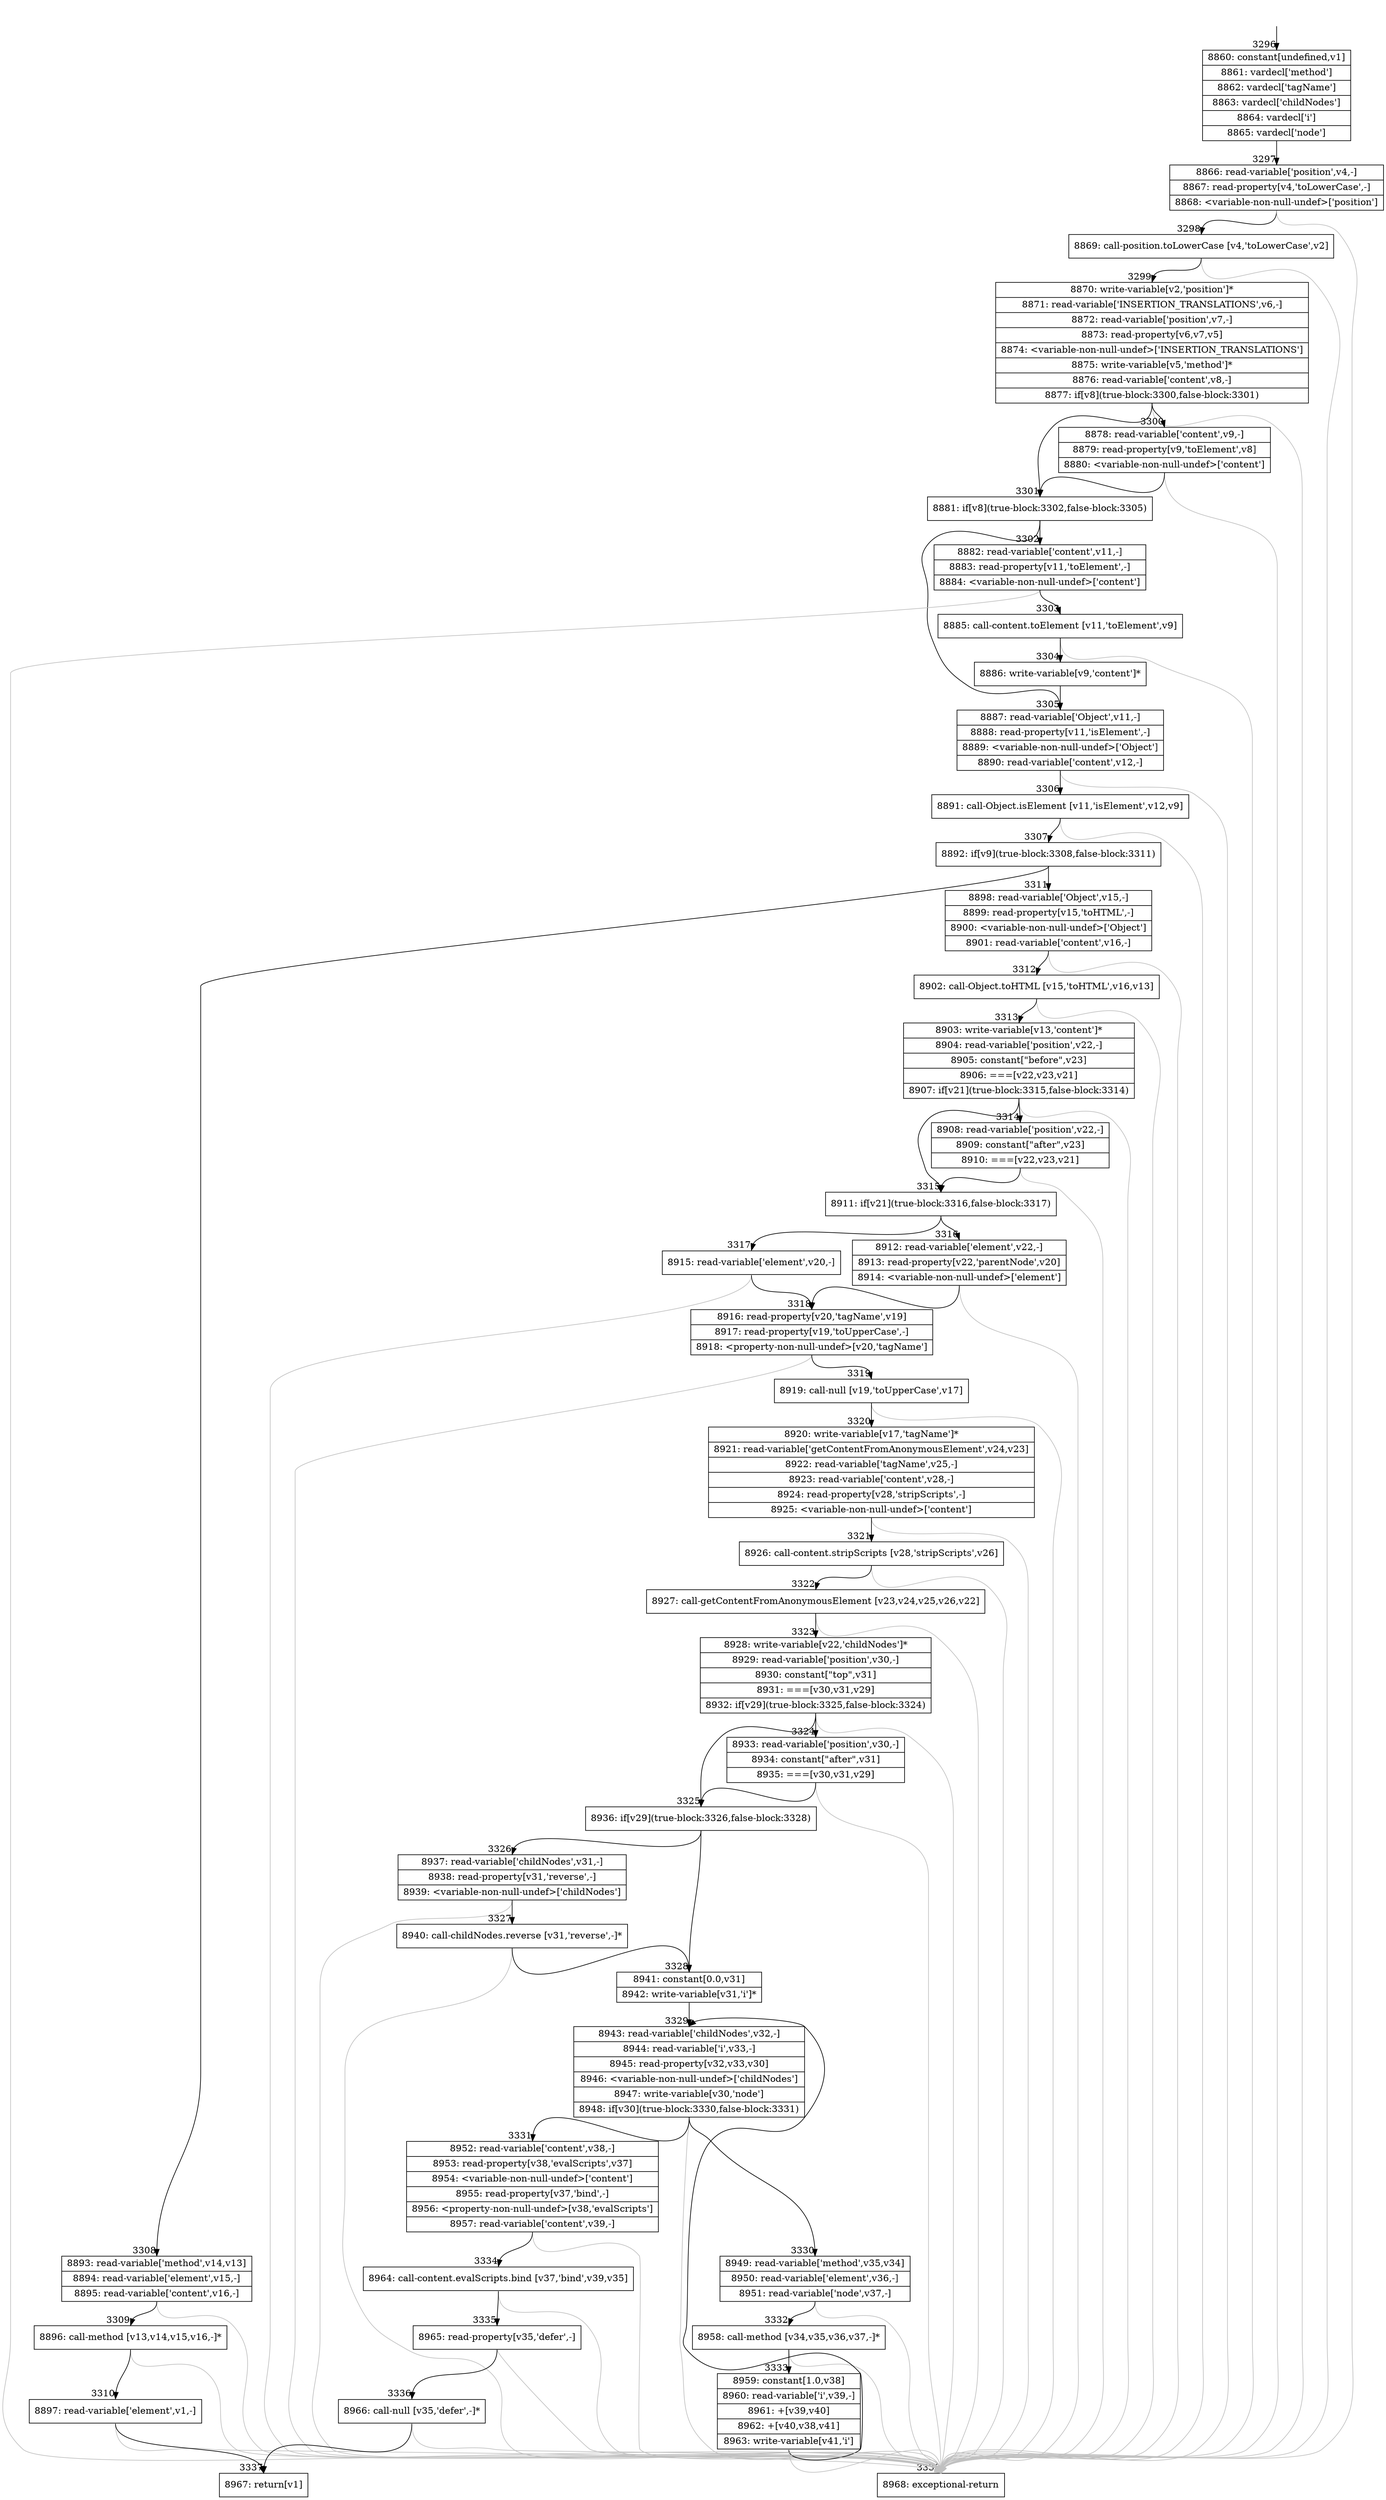 digraph {
rankdir="TD"
BB_entry284[shape=none,label=""];
BB_entry284 -> BB3296 [tailport=s, headport=n, headlabel="    3296"]
BB3296 [shape=record label="{8860: constant[undefined,v1]|8861: vardecl['method']|8862: vardecl['tagName']|8863: vardecl['childNodes']|8864: vardecl['i']|8865: vardecl['node']}" ] 
BB3296 -> BB3297 [tailport=s, headport=n, headlabel="      3297"]
BB3297 [shape=record label="{8866: read-variable['position',v4,-]|8867: read-property[v4,'toLowerCase',-]|8868: \<variable-non-null-undef\>['position']}" ] 
BB3297 -> BB3298 [tailport=s, headport=n, headlabel="      3298"]
BB3297 -> BB3338 [tailport=s, headport=n, color=gray, headlabel="      3338"]
BB3298 [shape=record label="{8869: call-position.toLowerCase [v4,'toLowerCase',v2]}" ] 
BB3298 -> BB3299 [tailport=s, headport=n, headlabel="      3299"]
BB3298 -> BB3338 [tailport=s, headport=n, color=gray]
BB3299 [shape=record label="{8870: write-variable[v2,'position']*|8871: read-variable['INSERTION_TRANSLATIONS',v6,-]|8872: read-variable['position',v7,-]|8873: read-property[v6,v7,v5]|8874: \<variable-non-null-undef\>['INSERTION_TRANSLATIONS']|8875: write-variable[v5,'method']*|8876: read-variable['content',v8,-]|8877: if[v8](true-block:3300,false-block:3301)}" ] 
BB3299 -> BB3301 [tailport=s, headport=n, headlabel="      3301"]
BB3299 -> BB3300 [tailport=s, headport=n, headlabel="      3300"]
BB3299 -> BB3338 [tailport=s, headport=n, color=gray]
BB3300 [shape=record label="{8878: read-variable['content',v9,-]|8879: read-property[v9,'toElement',v8]|8880: \<variable-non-null-undef\>['content']}" ] 
BB3300 -> BB3301 [tailport=s, headport=n]
BB3300 -> BB3338 [tailport=s, headport=n, color=gray]
BB3301 [shape=record label="{8881: if[v8](true-block:3302,false-block:3305)}" ] 
BB3301 -> BB3302 [tailport=s, headport=n, headlabel="      3302"]
BB3301 -> BB3305 [tailport=s, headport=n, headlabel="      3305"]
BB3302 [shape=record label="{8882: read-variable['content',v11,-]|8883: read-property[v11,'toElement',-]|8884: \<variable-non-null-undef\>['content']}" ] 
BB3302 -> BB3303 [tailport=s, headport=n, headlabel="      3303"]
BB3302 -> BB3338 [tailport=s, headport=n, color=gray]
BB3303 [shape=record label="{8885: call-content.toElement [v11,'toElement',v9]}" ] 
BB3303 -> BB3304 [tailport=s, headport=n, headlabel="      3304"]
BB3303 -> BB3338 [tailport=s, headport=n, color=gray]
BB3304 [shape=record label="{8886: write-variable[v9,'content']*}" ] 
BB3304 -> BB3305 [tailport=s, headport=n]
BB3305 [shape=record label="{8887: read-variable['Object',v11,-]|8888: read-property[v11,'isElement',-]|8889: \<variable-non-null-undef\>['Object']|8890: read-variable['content',v12,-]}" ] 
BB3305 -> BB3306 [tailport=s, headport=n, headlabel="      3306"]
BB3305 -> BB3338 [tailport=s, headport=n, color=gray]
BB3306 [shape=record label="{8891: call-Object.isElement [v11,'isElement',v12,v9]}" ] 
BB3306 -> BB3307 [tailport=s, headport=n, headlabel="      3307"]
BB3306 -> BB3338 [tailport=s, headport=n, color=gray]
BB3307 [shape=record label="{8892: if[v9](true-block:3308,false-block:3311)}" ] 
BB3307 -> BB3308 [tailport=s, headport=n, headlabel="      3308"]
BB3307 -> BB3311 [tailport=s, headport=n, headlabel="      3311"]
BB3308 [shape=record label="{8893: read-variable['method',v14,v13]|8894: read-variable['element',v15,-]|8895: read-variable['content',v16,-]}" ] 
BB3308 -> BB3309 [tailport=s, headport=n, headlabel="      3309"]
BB3308 -> BB3338 [tailport=s, headport=n, color=gray]
BB3309 [shape=record label="{8896: call-method [v13,v14,v15,v16,-]*}" ] 
BB3309 -> BB3310 [tailport=s, headport=n, headlabel="      3310"]
BB3309 -> BB3338 [tailport=s, headport=n, color=gray]
BB3310 [shape=record label="{8897: read-variable['element',v1,-]}" ] 
BB3310 -> BB3337 [tailport=s, headport=n, headlabel="      3337"]
BB3310 -> BB3338 [tailport=s, headport=n, color=gray]
BB3311 [shape=record label="{8898: read-variable['Object',v15,-]|8899: read-property[v15,'toHTML',-]|8900: \<variable-non-null-undef\>['Object']|8901: read-variable['content',v16,-]}" ] 
BB3311 -> BB3312 [tailport=s, headport=n, headlabel="      3312"]
BB3311 -> BB3338 [tailport=s, headport=n, color=gray]
BB3312 [shape=record label="{8902: call-Object.toHTML [v15,'toHTML',v16,v13]}" ] 
BB3312 -> BB3313 [tailport=s, headport=n, headlabel="      3313"]
BB3312 -> BB3338 [tailport=s, headport=n, color=gray]
BB3313 [shape=record label="{8903: write-variable[v13,'content']*|8904: read-variable['position',v22,-]|8905: constant[\"before\",v23]|8906: ===[v22,v23,v21]|8907: if[v21](true-block:3315,false-block:3314)}" ] 
BB3313 -> BB3315 [tailport=s, headport=n, headlabel="      3315"]
BB3313 -> BB3314 [tailport=s, headport=n, headlabel="      3314"]
BB3313 -> BB3338 [tailport=s, headport=n, color=gray]
BB3314 [shape=record label="{8908: read-variable['position',v22,-]|8909: constant[\"after\",v23]|8910: ===[v22,v23,v21]}" ] 
BB3314 -> BB3315 [tailport=s, headport=n]
BB3314 -> BB3338 [tailport=s, headport=n, color=gray]
BB3315 [shape=record label="{8911: if[v21](true-block:3316,false-block:3317)}" ] 
BB3315 -> BB3316 [tailport=s, headport=n, headlabel="      3316"]
BB3315 -> BB3317 [tailport=s, headport=n, headlabel="      3317"]
BB3316 [shape=record label="{8912: read-variable['element',v22,-]|8913: read-property[v22,'parentNode',v20]|8914: \<variable-non-null-undef\>['element']}" ] 
BB3316 -> BB3318 [tailport=s, headport=n, headlabel="      3318"]
BB3316 -> BB3338 [tailport=s, headport=n, color=gray]
BB3317 [shape=record label="{8915: read-variable['element',v20,-]}" ] 
BB3317 -> BB3318 [tailport=s, headport=n]
BB3317 -> BB3338 [tailport=s, headport=n, color=gray]
BB3318 [shape=record label="{8916: read-property[v20,'tagName',v19]|8917: read-property[v19,'toUpperCase',-]|8918: \<property-non-null-undef\>[v20,'tagName']}" ] 
BB3318 -> BB3319 [tailport=s, headport=n, headlabel="      3319"]
BB3318 -> BB3338 [tailport=s, headport=n, color=gray]
BB3319 [shape=record label="{8919: call-null [v19,'toUpperCase',v17]}" ] 
BB3319 -> BB3320 [tailport=s, headport=n, headlabel="      3320"]
BB3319 -> BB3338 [tailport=s, headport=n, color=gray]
BB3320 [shape=record label="{8920: write-variable[v17,'tagName']*|8921: read-variable['getContentFromAnonymousElement',v24,v23]|8922: read-variable['tagName',v25,-]|8923: read-variable['content',v28,-]|8924: read-property[v28,'stripScripts',-]|8925: \<variable-non-null-undef\>['content']}" ] 
BB3320 -> BB3321 [tailport=s, headport=n, headlabel="      3321"]
BB3320 -> BB3338 [tailport=s, headport=n, color=gray]
BB3321 [shape=record label="{8926: call-content.stripScripts [v28,'stripScripts',v26]}" ] 
BB3321 -> BB3322 [tailport=s, headport=n, headlabel="      3322"]
BB3321 -> BB3338 [tailport=s, headport=n, color=gray]
BB3322 [shape=record label="{8927: call-getContentFromAnonymousElement [v23,v24,v25,v26,v22]}" ] 
BB3322 -> BB3323 [tailport=s, headport=n, headlabel="      3323"]
BB3322 -> BB3338 [tailport=s, headport=n, color=gray]
BB3323 [shape=record label="{8928: write-variable[v22,'childNodes']*|8929: read-variable['position',v30,-]|8930: constant[\"top\",v31]|8931: ===[v30,v31,v29]|8932: if[v29](true-block:3325,false-block:3324)}" ] 
BB3323 -> BB3325 [tailport=s, headport=n, headlabel="      3325"]
BB3323 -> BB3324 [tailport=s, headport=n, headlabel="      3324"]
BB3323 -> BB3338 [tailport=s, headport=n, color=gray]
BB3324 [shape=record label="{8933: read-variable['position',v30,-]|8934: constant[\"after\",v31]|8935: ===[v30,v31,v29]}" ] 
BB3324 -> BB3325 [tailport=s, headport=n]
BB3324 -> BB3338 [tailport=s, headport=n, color=gray]
BB3325 [shape=record label="{8936: if[v29](true-block:3326,false-block:3328)}" ] 
BB3325 -> BB3326 [tailport=s, headport=n, headlabel="      3326"]
BB3325 -> BB3328 [tailport=s, headport=n, headlabel="      3328"]
BB3326 [shape=record label="{8937: read-variable['childNodes',v31,-]|8938: read-property[v31,'reverse',-]|8939: \<variable-non-null-undef\>['childNodes']}" ] 
BB3326 -> BB3327 [tailport=s, headport=n, headlabel="      3327"]
BB3326 -> BB3338 [tailport=s, headport=n, color=gray]
BB3327 [shape=record label="{8940: call-childNodes.reverse [v31,'reverse',-]*}" ] 
BB3327 -> BB3328 [tailport=s, headport=n]
BB3327 -> BB3338 [tailport=s, headport=n, color=gray]
BB3328 [shape=record label="{8941: constant[0.0,v31]|8942: write-variable[v31,'i']*}" ] 
BB3328 -> BB3329 [tailport=s, headport=n, headlabel="      3329"]
BB3329 [shape=record label="{8943: read-variable['childNodes',v32,-]|8944: read-variable['i',v33,-]|8945: read-property[v32,v33,v30]|8946: \<variable-non-null-undef\>['childNodes']|8947: write-variable[v30,'node']|8948: if[v30](true-block:3330,false-block:3331)}" ] 
BB3329 -> BB3330 [tailport=s, headport=n, headlabel="      3330"]
BB3329 -> BB3331 [tailport=s, headport=n, headlabel="      3331"]
BB3329 -> BB3338 [tailport=s, headport=n, color=gray]
BB3330 [shape=record label="{8949: read-variable['method',v35,v34]|8950: read-variable['element',v36,-]|8951: read-variable['node',v37,-]}" ] 
BB3330 -> BB3332 [tailport=s, headport=n, headlabel="      3332"]
BB3330 -> BB3338 [tailport=s, headport=n, color=gray]
BB3331 [shape=record label="{8952: read-variable['content',v38,-]|8953: read-property[v38,'evalScripts',v37]|8954: \<variable-non-null-undef\>['content']|8955: read-property[v37,'bind',-]|8956: \<property-non-null-undef\>[v38,'evalScripts']|8957: read-variable['content',v39,-]}" ] 
BB3331 -> BB3334 [tailport=s, headport=n, headlabel="      3334"]
BB3331 -> BB3338 [tailport=s, headport=n, color=gray]
BB3332 [shape=record label="{8958: call-method [v34,v35,v36,v37,-]*}" ] 
BB3332 -> BB3333 [tailport=s, headport=n, headlabel="      3333"]
BB3332 -> BB3338 [tailport=s, headport=n, color=gray]
BB3333 [shape=record label="{8959: constant[1.0,v38]|8960: read-variable['i',v39,-]|8961: +[v39,v40]|8962: +[v40,v38,v41]|8963: write-variable[v41,'i']}" ] 
BB3333 -> BB3329 [tailport=s, headport=n]
BB3333 -> BB3338 [tailport=s, headport=n, color=gray]
BB3334 [shape=record label="{8964: call-content.evalScripts.bind [v37,'bind',v39,v35]}" ] 
BB3334 -> BB3335 [tailport=s, headport=n, headlabel="      3335"]
BB3334 -> BB3338 [tailport=s, headport=n, color=gray]
BB3335 [shape=record label="{8965: read-property[v35,'defer',-]}" ] 
BB3335 -> BB3336 [tailport=s, headport=n, headlabel="      3336"]
BB3335 -> BB3338 [tailport=s, headport=n, color=gray]
BB3336 [shape=record label="{8966: call-null [v35,'defer',-]*}" ] 
BB3336 -> BB3337 [tailport=s, headport=n]
BB3336 -> BB3338 [tailport=s, headport=n, color=gray]
BB3337 [shape=record label="{8967: return[v1]}" ] 
BB3338 [shape=record label="{8968: exceptional-return}" ] 
//#$~ 2409
}
